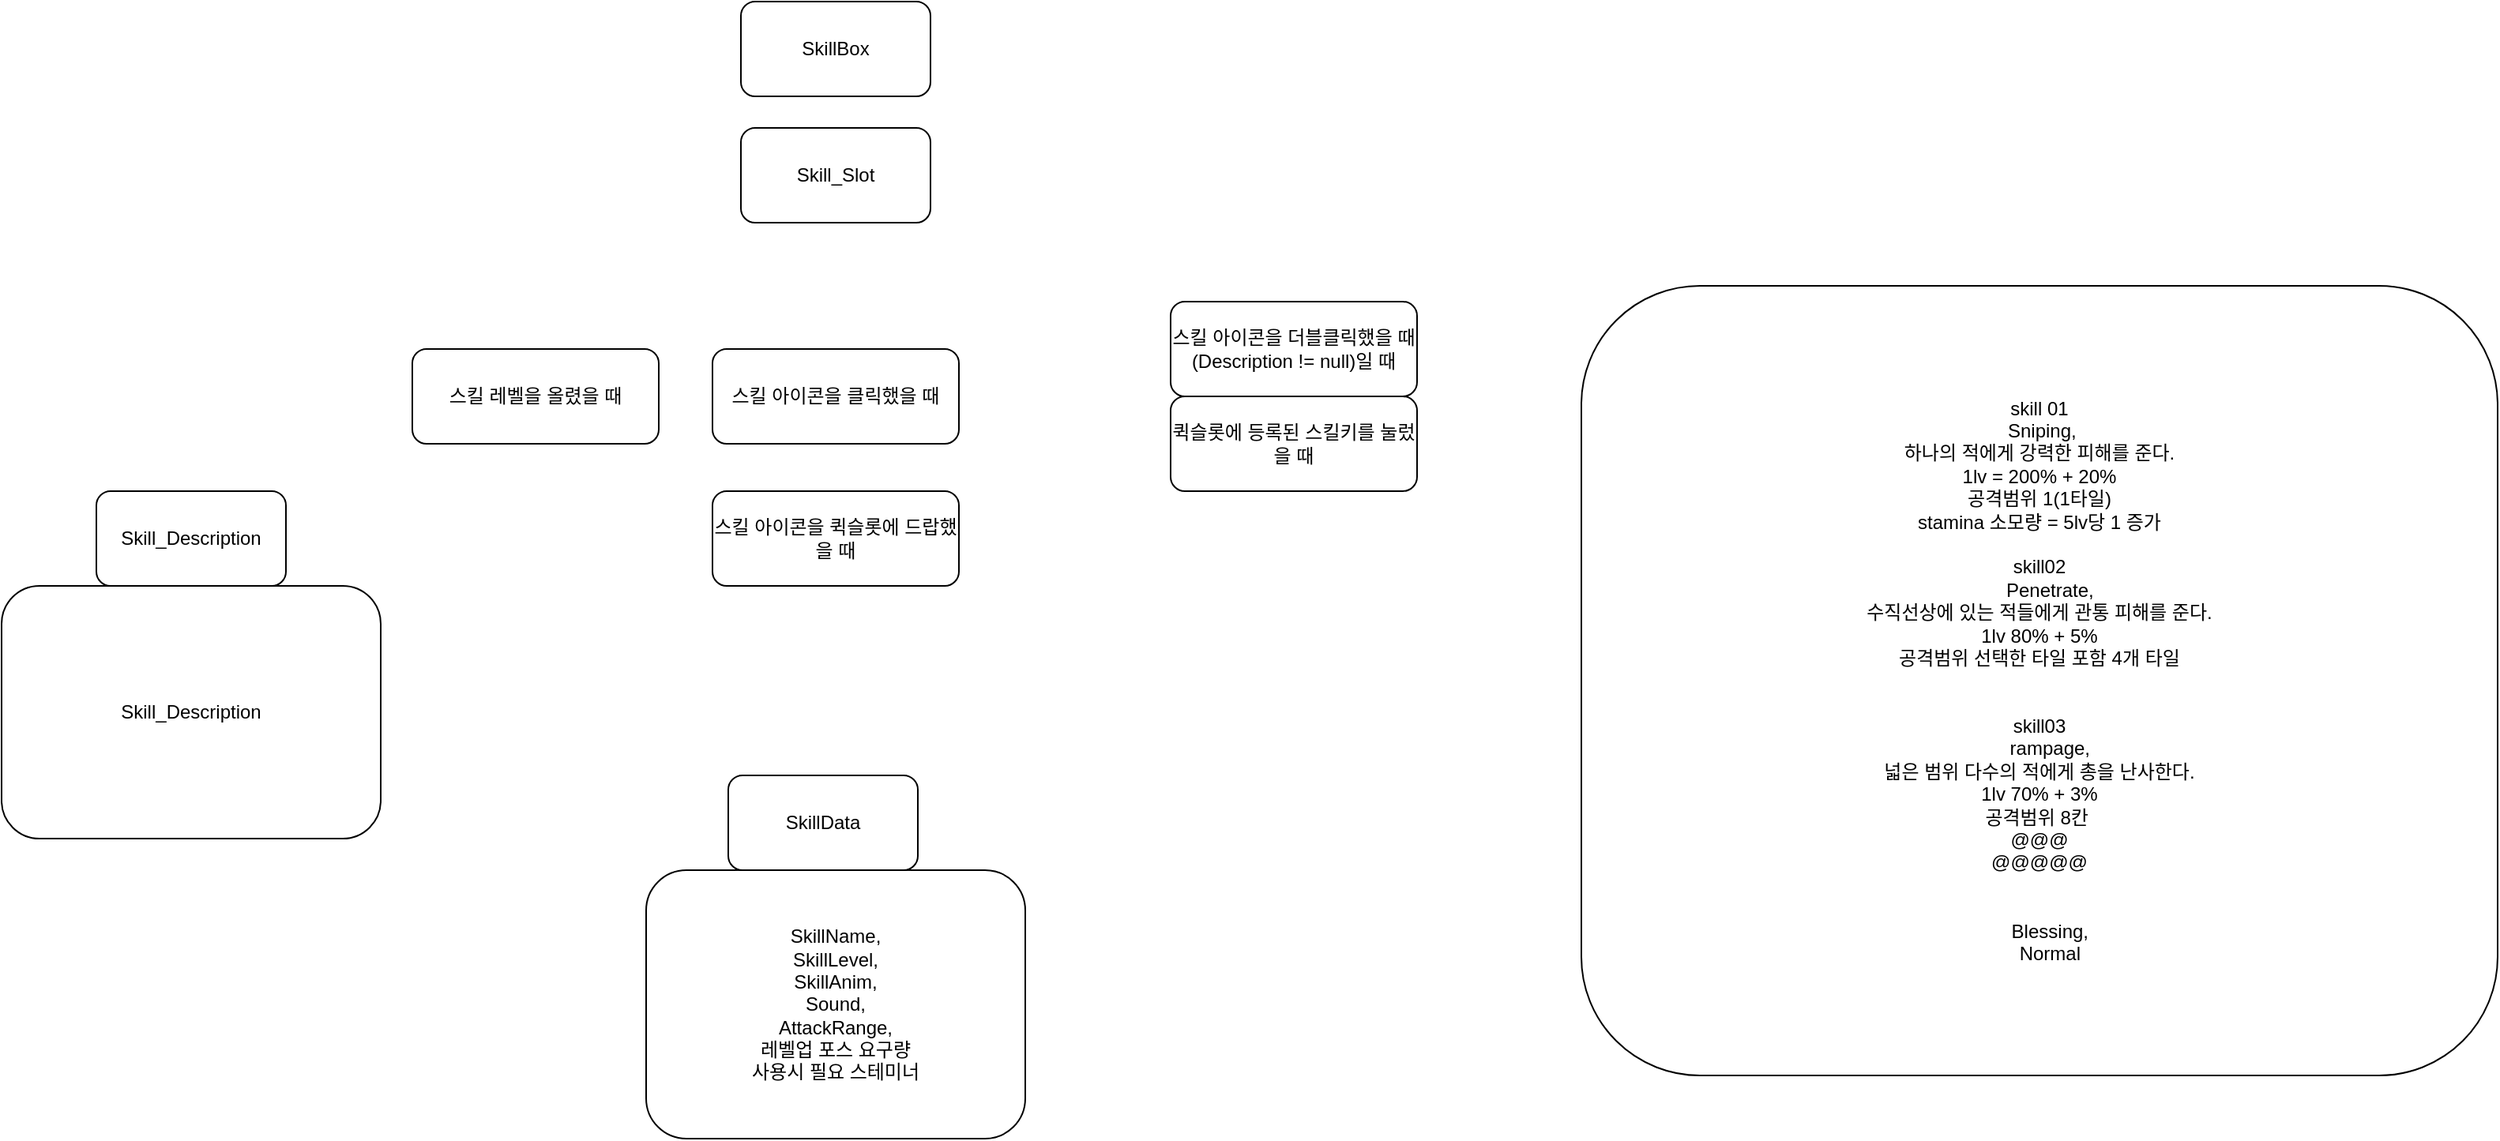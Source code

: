 <mxfile version="21.6.5" type="device">
  <diagram name="페이지-1" id="j8jdjy-5pEw3k468X--j">
    <mxGraphModel dx="2245" dy="828" grid="1" gridSize="10" guides="1" tooltips="1" connect="1" arrows="1" fold="1" page="1" pageScale="1" pageWidth="827" pageHeight="1169" math="0" shadow="0">
      <root>
        <mxCell id="0" />
        <mxCell id="1" parent="0" />
        <mxCell id="vVRq3RwxEJTVXukWDLhj-1" value="SkillBox" style="rounded=1;whiteSpace=wrap;html=1;" parent="1" vertex="1">
          <mxGeometry x="338" y="110" width="120" height="60" as="geometry" />
        </mxCell>
        <mxCell id="vVRq3RwxEJTVXukWDLhj-2" value="스킬 레벨을 올렸을 때" style="rounded=1;whiteSpace=wrap;html=1;" parent="1" vertex="1">
          <mxGeometry x="130" y="330" width="156" height="60" as="geometry" />
        </mxCell>
        <mxCell id="vVRq3RwxEJTVXukWDLhj-3" value="스킬 아이콘을 클릭했을 때" style="rounded=1;whiteSpace=wrap;html=1;" parent="1" vertex="1">
          <mxGeometry x="320" y="330" width="156" height="60" as="geometry" />
        </mxCell>
        <mxCell id="vVRq3RwxEJTVXukWDLhj-4" value="스킬 아이콘을 퀵슬롯에 드랍했을 때" style="rounded=1;whiteSpace=wrap;html=1;" parent="1" vertex="1">
          <mxGeometry x="320" y="420" width="156" height="60" as="geometry" />
        </mxCell>
        <mxCell id="vVRq3RwxEJTVXukWDLhj-5" value="스킬 아이콘을 더블클릭했을 때(Description != null)일 때" style="rounded=1;whiteSpace=wrap;html=1;" parent="1" vertex="1">
          <mxGeometry x="610" y="300" width="156" height="60" as="geometry" />
        </mxCell>
        <mxCell id="vVRq3RwxEJTVXukWDLhj-6" value="퀵슬롯에 등록된 스킬키를 눌렀을 때" style="rounded=1;whiteSpace=wrap;html=1;" parent="1" vertex="1">
          <mxGeometry x="610" y="360" width="156" height="60" as="geometry" />
        </mxCell>
        <mxCell id="vVRq3RwxEJTVXukWDLhj-7" value="SkillData" style="rounded=1;whiteSpace=wrap;html=1;" parent="1" vertex="1">
          <mxGeometry x="330" y="600" width="120" height="60" as="geometry" />
        </mxCell>
        <mxCell id="vVRq3RwxEJTVXukWDLhj-8" value="SkillName,&lt;br&gt;SkillLevel,&lt;br&gt;SkillAnim,&lt;br&gt;Sound,&lt;br&gt;AttackRange,&lt;br&gt;레벨업 포스 요구량&lt;br&gt;사용시 필요 스테미너" style="rounded=1;whiteSpace=wrap;html=1;" parent="1" vertex="1">
          <mxGeometry x="278" y="660" width="240" height="170" as="geometry" />
        </mxCell>
        <mxCell id="vVRq3RwxEJTVXukWDLhj-9" value="Skill_Description" style="rounded=1;whiteSpace=wrap;html=1;" parent="1" vertex="1">
          <mxGeometry x="-70" y="420" width="120" height="60" as="geometry" />
        </mxCell>
        <mxCell id="vVRq3RwxEJTVXukWDLhj-10" value="Skill_Slot" style="rounded=1;whiteSpace=wrap;html=1;" parent="1" vertex="1">
          <mxGeometry x="338" y="190" width="120" height="60" as="geometry" />
        </mxCell>
        <mxCell id="64Uu2IGOEDXsRe1cQ7Ej-1" value="Skill_Description" style="rounded=1;whiteSpace=wrap;html=1;" parent="1" vertex="1">
          <mxGeometry x="-130" y="480" width="240" height="160" as="geometry" />
        </mxCell>
        <mxCell id="lLy5Xt37oyCrMtAwBrTJ-1" value="skill 01&lt;br&gt;&lt;div&gt;&amp;nbsp;Sniping,&lt;/div&gt;&lt;div&gt;하나의 적에게 강력한 피해를 준다.&lt;/div&gt;&lt;div&gt;1lv = 200% + 20%&lt;/div&gt;&lt;div&gt;공격범위 1(1타일)&lt;/div&gt;&lt;div&gt;stamina 소모량 = 5lv당 1 증가&lt;/div&gt;&lt;div&gt;&lt;br&gt;&lt;/div&gt;&lt;div&gt;skill02&lt;/div&gt;&lt;div&gt;&amp;nbsp; &amp;nbsp; Penetrate,&lt;/div&gt;&lt;div&gt;수직선상에 있는 적들에게 관통 피해를 준다.&lt;/div&gt;&lt;div&gt;1lv 80% + 5%&lt;/div&gt;&lt;div&gt;공격범위 선택한 타일 포함 4개 타일&lt;/div&gt;&lt;div&gt;&lt;br&gt;&lt;/div&gt;&lt;div&gt;&lt;br&gt;&lt;/div&gt;&lt;div&gt;skill03&lt;/div&gt;&lt;div&gt;&amp;nbsp; &amp;nbsp; rampage,&lt;/div&gt;&lt;div&gt;넓은 범위 다수의 적에게 총을 난사한다.&lt;/div&gt;&lt;div&gt;1lv 70% + 3%&lt;/div&gt;&lt;div&gt;공격범위 8칸&amp;nbsp;&lt;/div&gt;&lt;div&gt;@@@&lt;/div&gt;&lt;div&gt;@@@@@&lt;/div&gt;&lt;div&gt;&lt;br&gt;&lt;/div&gt;&lt;div&gt;&lt;br&gt;&lt;/div&gt;&lt;div&gt;&amp;nbsp; &amp;nbsp; Blessing,&lt;/div&gt;&lt;div&gt;&amp;nbsp; &amp;nbsp; Normal&lt;/div&gt;" style="rounded=1;whiteSpace=wrap;html=1;" parent="1" vertex="1">
          <mxGeometry x="870" y="290" width="580" height="500" as="geometry" />
        </mxCell>
      </root>
    </mxGraphModel>
  </diagram>
</mxfile>
